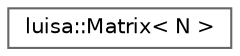 digraph "类继承关系图"
{
 // LATEX_PDF_SIZE
  bgcolor="transparent";
  edge [fontname=Helvetica,fontsize=10,labelfontname=Helvetica,labelfontsize=10];
  node [fontname=Helvetica,fontsize=10,shape=box,height=0.2,width=0.4];
  rankdir="LR";
  Node0 [id="Node000000",label="luisa::Matrix\< N \>",height=0.2,width=0.4,color="grey40", fillcolor="white", style="filled",URL="$structluisa_1_1_matrix.html",tooltip="Matrix only allows size of 2, 3, 4"];
}
